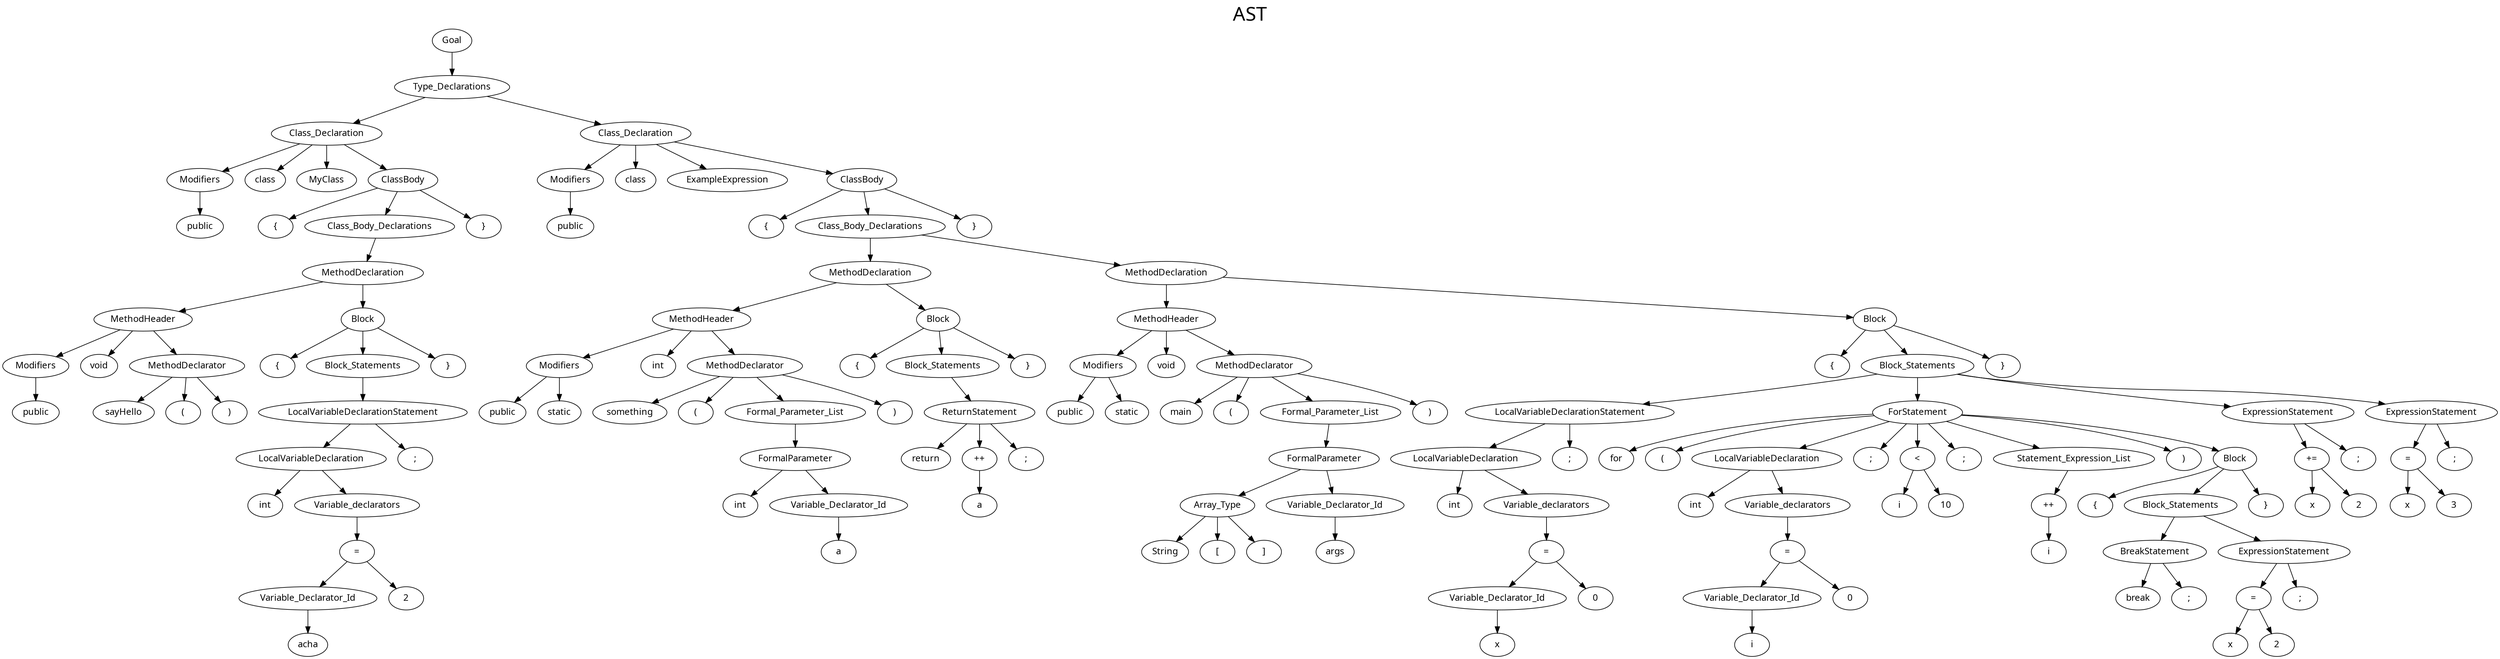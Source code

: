 digraph G{

    label     = "AST"
    fontname  = "Cascadia code"
    fontsize  = 30
    labelloc  = t
    
    node   [ fontname="Cascadia code" ]

	146		[ style = solid label = "Goal"  ];
	146 -> 32
	32		[ style = solid label = "Type_Declarations"  ];
	32 -> 31
	31		[ style = solid label = "Class_Declaration"  ];
	31 -> 1
	1		[ style = solid label = "Modifiers"  ];
	1 -> 0
	0		[ style = solid label = "public"  ];
	31 -> 2
	2		[ style = solid label = "class"  ];
	31 -> 3
	3		[ style = solid label = "MyClass"  ];
	31 -> 30
	30		[ style = solid label = "ClassBody"  ];
	30 -> 4
	4		[ style = solid label = "{"  ];
	30 -> 28
	28		[ style = solid label = "Class_Body_Declarations"  ];
	28 -> 27
	27		[ style = solid label = "MethodDeclaration"  ];
	27 -> 13
	13		[ style = solid label = "MethodHeader"  ];
	13 -> 6
	6		[ style = solid label = "Modifiers"  ];
	6 -> 5
	5		[ style = solid label = "public"  ];
	13 -> 7
	7		[ style = solid label = "void"  ];
	13 -> 11
	11		[ style = solid label = "MethodDeclarator"  ];
	11 -> 8
	8		[ style = solid label = "sayHello"  ];
	11 -> 9
	9		[ style = solid label = "("  ];
	11 -> 10
	10		[ style = solid label = ")"  ];
	27 -> 26
	26		[ style = solid label = "Block"  ];
	26 -> 12
	12		[ style = solid label = "{"  ];
	26 -> 24
	24		[ style = solid label = "Block_Statements"  ];
	24 -> 23
	23		[ style = solid label = "LocalVariableDeclarationStatement"  ];
	23 -> 22
	22		[ style = solid label = "LocalVariableDeclaration"  ];
	22 -> 14
	14		[ style = solid label = "int"  ];
	22 -> 21
	21		[ style = solid label = "Variable_declarators"  ];
	21 -> 20
	20		[ style = solid label = "="  ];
	20 -> 16
	16		[ style = solid label = "Variable_Declarator_Id"  ];
	16 -> 15
	15		[ style = solid label = "acha"  ];
	20 -> 18
	18		[ style = solid label = "2"  ];
	23 -> 19
	19		[ style = solid label = ";"  ];
	26 -> 25
	25		[ style = solid label = "}"  ];
	30 -> 29
	29		[ style = solid label = "}"  ];
	32 -> 145
	145		[ style = solid label = "Class_Declaration"  ];
	145 -> 34
	34		[ style = solid label = "Modifiers"  ];
	34 -> 33
	33		[ style = solid label = "public"  ];
	145 -> 35
	35		[ style = solid label = "class"  ];
	145 -> 36
	36		[ style = solid label = "ExampleExpression"  ];
	145 -> 144
	144		[ style = solid label = "ClassBody"  ];
	144 -> 37
	37		[ style = solid label = "{"  ];
	144 -> 63
	63		[ style = solid label = "Class_Body_Declarations"  ];
	63 -> 62
	62		[ style = solid label = "MethodDeclaration"  ];
	62 -> 52
	52		[ style = solid label = "MethodHeader"  ];
	52 -> 39
	39		[ style = solid label = "Modifiers"  ];
	39 -> 38
	38		[ style = solid label = "public"  ];
	39 -> 40
	40		[ style = solid label = "static"  ];
	52 -> 41
	41		[ style = solid label = "int"  ];
	52 -> 50
	50		[ style = solid label = "MethodDeclarator"  ];
	50 -> 42
	42		[ style = solid label = "something"  ];
	50 -> 43
	43		[ style = solid label = "("  ];
	50 -> 49
	49		[ style = solid label = "Formal_Parameter_List"  ];
	49 -> 48
	48		[ style = solid label = "FormalParameter"  ];
	48 -> 44
	44		[ style = solid label = "int"  ];
	48 -> 46
	46		[ style = solid label = "Variable_Declarator_Id"  ];
	46 -> 45
	45		[ style = solid label = "a"  ];
	50 -> 47
	47		[ style = solid label = ")"  ];
	62 -> 61
	61		[ style = solid label = "Block"  ];
	61 -> 51
	51		[ style = solid label = "{"  ];
	61 -> 59
	59		[ style = solid label = "Block_Statements"  ];
	59 -> 58
	58		[ style = solid label = "ReturnStatement"  ];
	58 -> 53
	53		[ style = solid label = "return"  ];
	58 -> 56
	56		[ style = solid label = "++"  ];
	56 -> 54
	54		[ style = solid label = "a"  ];
	58 -> 57
	57		[ style = solid label = ";"  ];
	61 -> 60
	60		[ style = solid label = "}"  ];
	63 -> 142
	142		[ style = solid label = "MethodDeclaration"  ];
	142 -> 81
	81		[ style = solid label = "MethodHeader"  ];
	81 -> 65
	65		[ style = solid label = "Modifiers"  ];
	65 -> 64
	64		[ style = solid label = "public"  ];
	65 -> 66
	66		[ style = solid label = "static"  ];
	81 -> 67
	67		[ style = solid label = "void"  ];
	81 -> 79
	79		[ style = solid label = "MethodDeclarator"  ];
	79 -> 68
	68		[ style = solid label = "main"  ];
	79 -> 69
	69		[ style = solid label = "("  ];
	79 -> 78
	78		[ style = solid label = "Formal_Parameter_List"  ];
	78 -> 77
	77		[ style = solid label = "FormalParameter"  ];
	77 -> 73
	73		[ style = solid label = "Array_Type"  ];
	73 -> 70
	70		[ style = solid label = "String"  ];
	73 -> 71
	71		[ style = solid label = "["  ];
	73 -> 72
	72		[ style = solid label = "]"  ];
	77 -> 75
	75		[ style = solid label = "Variable_Declarator_Id"  ];
	75 -> 74
	74		[ style = solid label = "args"  ];
	79 -> 76
	76		[ style = solid label = ")"  ];
	142 -> 141
	141		[ style = solid label = "Block"  ];
	141 -> 80
	80		[ style = solid label = "{"  ];
	141 -> 92
	92		[ style = solid label = "Block_Statements"  ];
	92 -> 91
	91		[ style = solid label = "LocalVariableDeclarationStatement"  ];
	91 -> 90
	90		[ style = solid label = "LocalVariableDeclaration"  ];
	90 -> 82
	82		[ style = solid label = "int"  ];
	90 -> 89
	89		[ style = solid label = "Variable_declarators"  ];
	89 -> 88
	88		[ style = solid label = "="  ];
	88 -> 84
	84		[ style = solid label = "Variable_Declarator_Id"  ];
	84 -> 83
	83		[ style = solid label = "x"  ];
	88 -> 86
	86		[ style = solid label = "0"  ];
	91 -> 87
	87		[ style = solid label = ";"  ];
	92 -> 127
	127		[ style = solid label = "ForStatement"  ];
	127 -> 93
	93		[ style = solid label = "for"  ];
	127 -> 94
	94		[ style = solid label = "("  ];
	127 -> 103
	103		[ style = solid label = "LocalVariableDeclaration"  ];
	103 -> 95
	95		[ style = solid label = "int"  ];
	103 -> 102
	102		[ style = solid label = "Variable_declarators"  ];
	102 -> 101
	101		[ style = solid label = "="  ];
	101 -> 97
	97		[ style = solid label = "Variable_Declarator_Id"  ];
	97 -> 96
	96		[ style = solid label = "i"  ];
	101 -> 99
	99		[ style = solid label = "0"  ];
	127 -> 100
	100		[ style = solid label = ";"  ];
	127 -> 108
	108		[ style = solid label = "<"  ];
	108 -> 104
	104		[ style = solid label = "i"  ];
	108 -> 106
	106		[ style = solid label = "10"  ];
	127 -> 107
	107		[ style = solid label = ";"  ];
	127 -> 113
	113		[ style = solid label = "Statement_Expression_List"  ];
	113 -> 111
	111		[ style = solid label = "++"  ];
	111 -> 109
	109		[ style = solid label = "i"  ];
	127 -> 112
	112		[ style = solid label = ")"  ];
	127 -> 126
	126		[ style = solid label = "Block"  ];
	126 -> 114
	114		[ style = solid label = "{"  ];
	126 -> 118
	118		[ style = solid label = "Block_Statements"  ];
	118 -> 117
	117		[ style = solid label = "BreakStatement"  ];
	117 -> 115
	115		[ style = solid label = "break"  ];
	117 -> 116
	116		[ style = solid label = ";"  ];
	118 -> 124
	124		[ style = solid label = "ExpressionStatement"  ];
	124 -> 123
	123		[ style = solid label = "="  ];
	123 -> 119
	119		[ style = solid label = "x"  ];
	123 -> 121
	121		[ style = solid label = "2"  ];
	124 -> 122
	122		[ style = solid label = ";"  ];
	126 -> 125
	125		[ style = solid label = "}"  ];
	92 -> 133
	133		[ style = solid label = "ExpressionStatement"  ];
	133 -> 132
	132		[ style = solid label = "+="  ];
	132 -> 128
	128		[ style = solid label = "x"  ];
	132 -> 130
	130		[ style = solid label = "2"  ];
	133 -> 131
	131		[ style = solid label = ";"  ];
	92 -> 139
	139		[ style = solid label = "ExpressionStatement"  ];
	139 -> 138
	138		[ style = solid label = "="  ];
	138 -> 134
	134		[ style = solid label = "x"  ];
	138 -> 136
	136		[ style = solid label = "3"  ];
	139 -> 137
	137		[ style = solid label = ";"  ];
	141 -> 140
	140		[ style = solid label = "}"  ];
	144 -> 143
	143		[ style = solid label = "}"  ];
}